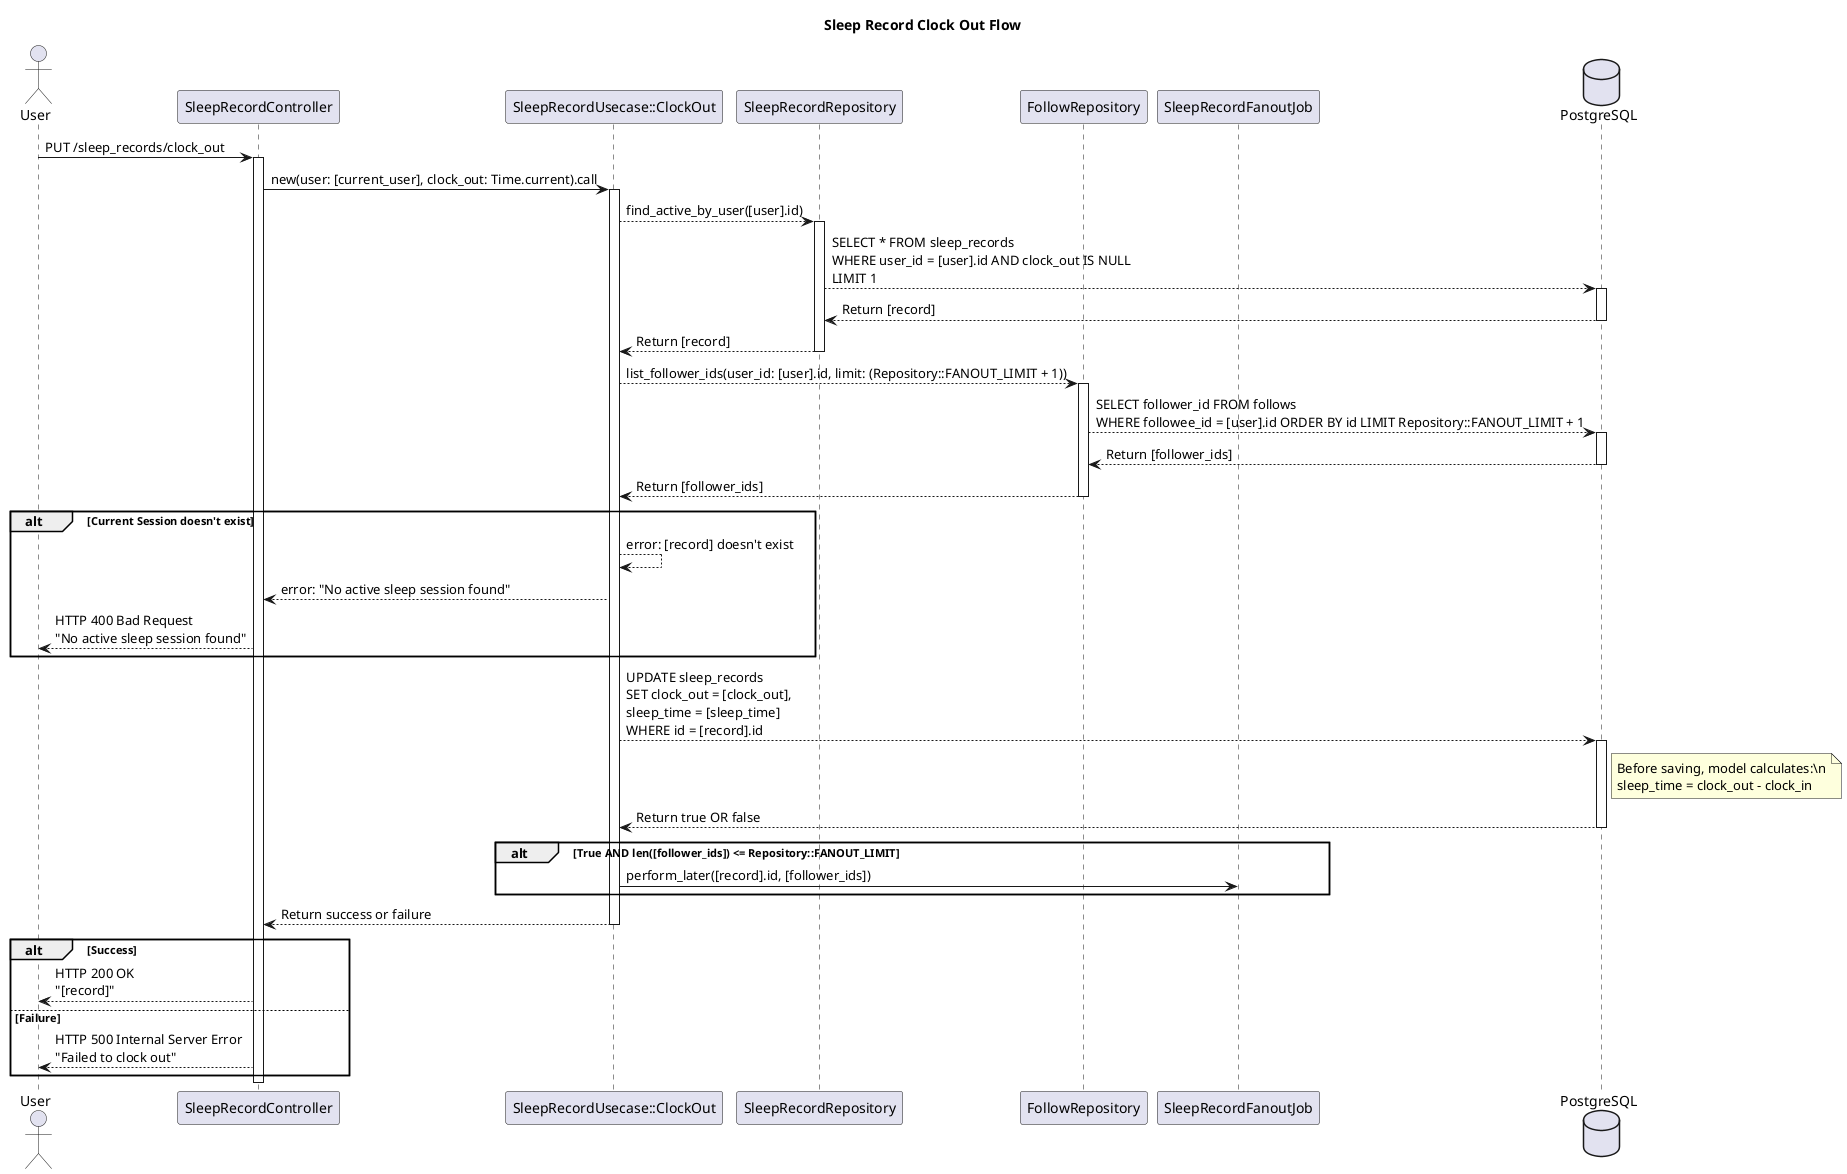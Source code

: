 @startuml SleepRecordClockOutFlow
title Sleep Record Clock Out Flow

' Define actors and components
actor User
participant "SleepRecordController" as Controller
participant "SleepRecordUsecase::ClockOut" as Usecase
participant "SleepRecordRepository" as SleepRecordRepository
participant "FollowRepository" as FollowRepository
participant "SleepRecordFanoutJob" as Job
database "PostgreSQL" as DB

User -> Controller: PUT /sleep_records/clock_out
activate Controller

Controller -> Usecase: new(user: [current_user], clock_out: Time.current).call
activate Usecase

Usecase --> SleepRecordRepository: find_active_by_user([user].id)
activate SleepRecordRepository
SleepRecordRepository --> DB: SELECT * FROM sleep_records \nWHERE user_id = [user].id AND clock_out IS NULL \nLIMIT 1
activate DB
DB --> SleepRecordRepository: Return [record]
deactivate DB
SleepRecordRepository --> Usecase: Return [record]
deactivate SleepRecordRepository

Usecase --> FollowRepository: list_follower_ids(user_id: [user].id, limit: (Repository::FANOUT_LIMIT + 1))
activate FollowRepository
FollowRepository --> DB: SELECT follower_id FROM follows \nWHERE followee_id = [user].id ORDER BY id LIMIT Repository::FANOUT_LIMIT + 1
activate DB
DB --> FollowRepository: Return [follower_ids]
deactivate DB
FollowRepository --> Usecase: Return [follower_ids]
deactivate FollowRepository

alt Current Session doesn't exist
    Usecase --> Usecase: error: [record] doesn't exist
    Usecase --> Controller: error: "No active sleep session found"
    Controller --> User: HTTP 400 Bad Request\n"No active sleep session found"
end

Usecase --> DB: UPDATE sleep_records\nSET clock_out = [clock_out],\nsleep_time = [sleep_time]\nWHERE id = [record].id
activate DB
note right of DB
  Before saving, model calculates:\n
  sleep_time = clock_out - clock_in
end note
DB --> Usecase: Return true OR false
deactivate DB

alt True AND len([follower_ids]) <= Repository::FANOUT_LIMIT
    Usecase -> Job: perform_later([record].id, [follower_ids])
end

Usecase --> Controller: Return success or failure
deactivate Usecase

alt Success
    Controller --> User: HTTP 200 OK\n"[record]"
else Failure
    Controller --> User: HTTP 500 Internal Server Error\n"Failed to clock out"
end
deactivate Controller

@enduml
